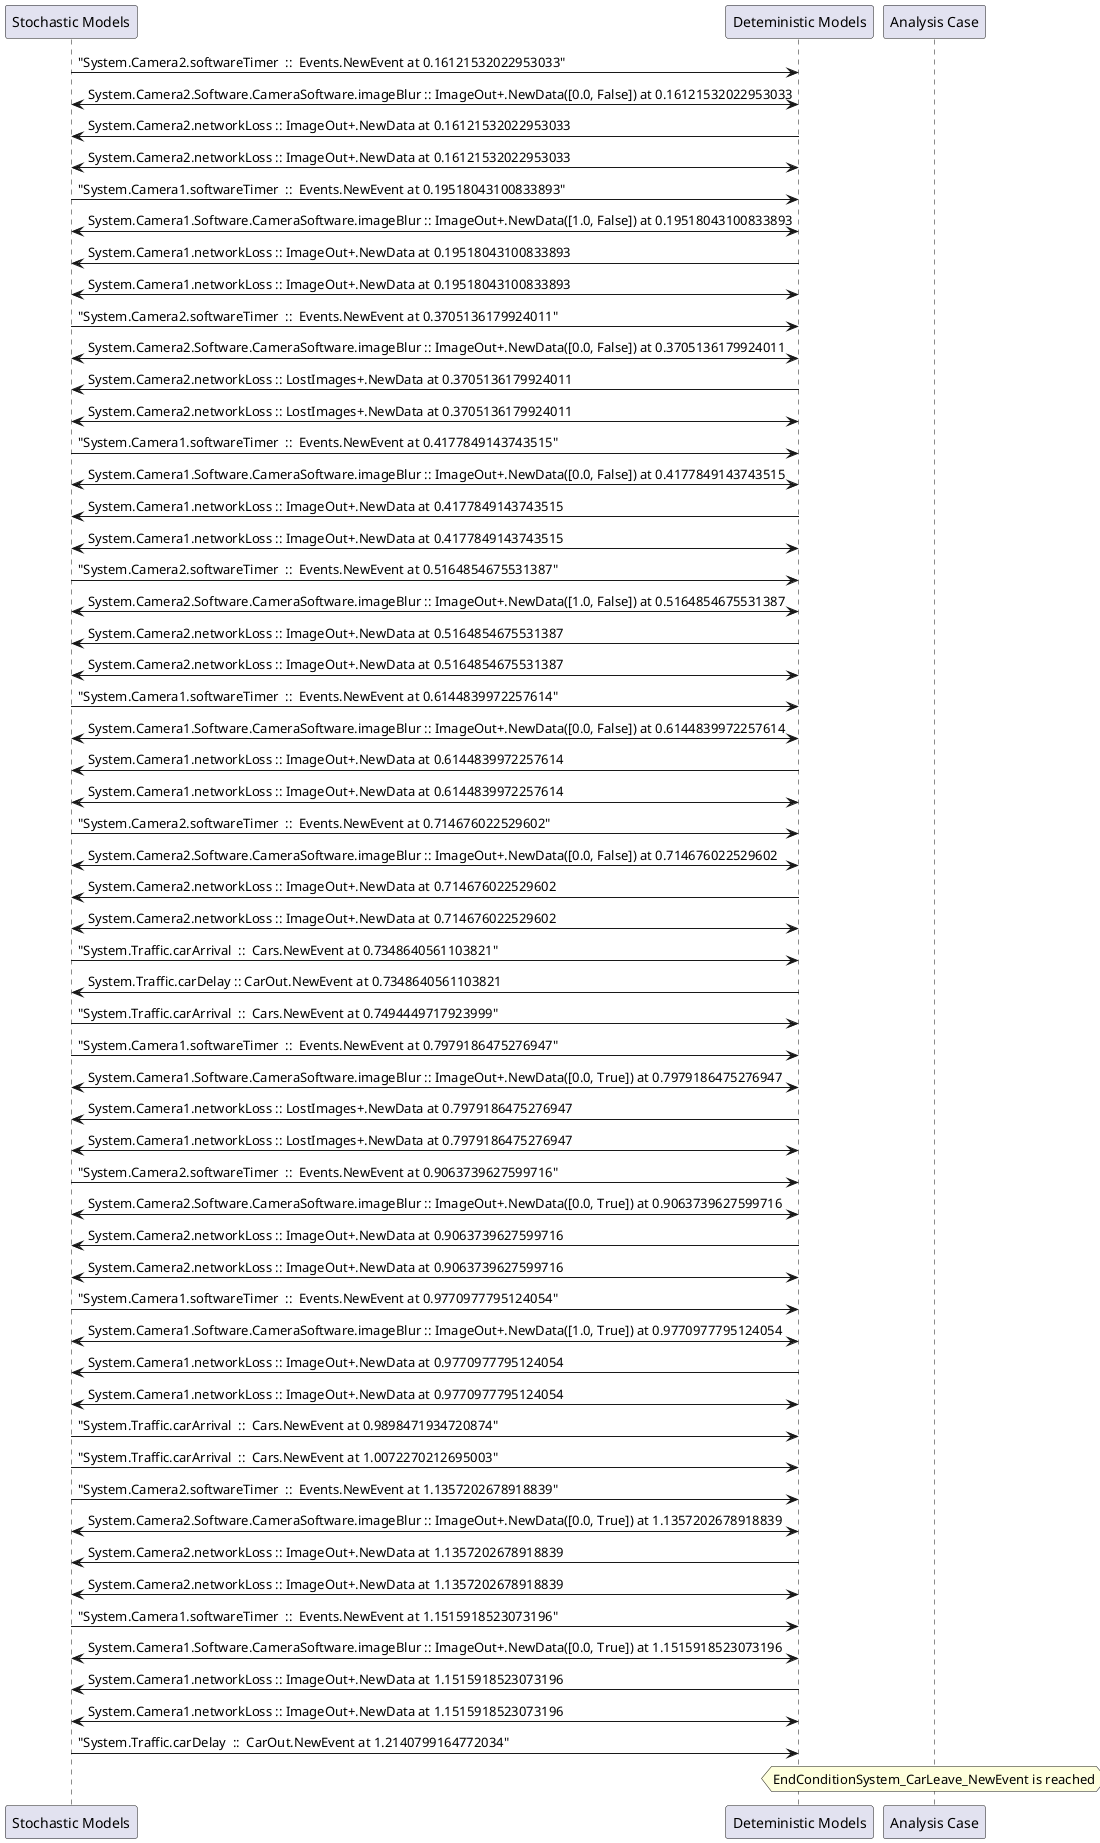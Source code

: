
	@startuml
	participant "Stochastic Models" as stochmodel
	participant "Deteministic Models" as detmodel
	participant "Analysis Case" as analysis
	{26377_stop} stochmodel -> detmodel : "System.Camera2.softwareTimer  ::  Events.NewEvent at 0.16121532022953033"
detmodel <-> stochmodel : System.Camera2.Software.CameraSoftware.imageBlur :: ImageOut+.NewData([0.0, False]) at 0.16121532022953033
detmodel -> stochmodel : System.Camera2.networkLoss :: ImageOut+.NewData at 0.16121532022953033
detmodel <-> stochmodel : System.Camera2.networkLoss :: ImageOut+.NewData at 0.16121532022953033
{26361_stop} stochmodel -> detmodel : "System.Camera1.softwareTimer  ::  Events.NewEvent at 0.19518043100833893"
detmodel <-> stochmodel : System.Camera1.Software.CameraSoftware.imageBlur :: ImageOut+.NewData([1.0, False]) at 0.19518043100833893
detmodel -> stochmodel : System.Camera1.networkLoss :: ImageOut+.NewData at 0.19518043100833893
detmodel <-> stochmodel : System.Camera1.networkLoss :: ImageOut+.NewData at 0.19518043100833893
{26378_stop} stochmodel -> detmodel : "System.Camera2.softwareTimer  ::  Events.NewEvent at 0.3705136179924011"
detmodel <-> stochmodel : System.Camera2.Software.CameraSoftware.imageBlur :: ImageOut+.NewData([0.0, False]) at 0.3705136179924011
detmodel -> stochmodel : System.Camera2.networkLoss :: LostImages+.NewData at 0.3705136179924011
detmodel <-> stochmodel : System.Camera2.networkLoss :: LostImages+.NewData at 0.3705136179924011
{26362_stop} stochmodel -> detmodel : "System.Camera1.softwareTimer  ::  Events.NewEvent at 0.4177849143743515"
detmodel <-> stochmodel : System.Camera1.Software.CameraSoftware.imageBlur :: ImageOut+.NewData([0.0, False]) at 0.4177849143743515
detmodel -> stochmodel : System.Camera1.networkLoss :: ImageOut+.NewData at 0.4177849143743515
detmodel <-> stochmodel : System.Camera1.networkLoss :: ImageOut+.NewData at 0.4177849143743515
{26379_stop} stochmodel -> detmodel : "System.Camera2.softwareTimer  ::  Events.NewEvent at 0.5164854675531387"
detmodel <-> stochmodel : System.Camera2.Software.CameraSoftware.imageBlur :: ImageOut+.NewData([1.0, False]) at 0.5164854675531387
detmodel -> stochmodel : System.Camera2.networkLoss :: ImageOut+.NewData at 0.5164854675531387
detmodel <-> stochmodel : System.Camera2.networkLoss :: ImageOut+.NewData at 0.5164854675531387
{26363_stop} stochmodel -> detmodel : "System.Camera1.softwareTimer  ::  Events.NewEvent at 0.6144839972257614"
detmodel <-> stochmodel : System.Camera1.Software.CameraSoftware.imageBlur :: ImageOut+.NewData([0.0, False]) at 0.6144839972257614
detmodel -> stochmodel : System.Camera1.networkLoss :: ImageOut+.NewData at 0.6144839972257614
detmodel <-> stochmodel : System.Camera1.networkLoss :: ImageOut+.NewData at 0.6144839972257614
{26380_stop} stochmodel -> detmodel : "System.Camera2.softwareTimer  ::  Events.NewEvent at 0.714676022529602"
detmodel <-> stochmodel : System.Camera2.Software.CameraSoftware.imageBlur :: ImageOut+.NewData([0.0, False]) at 0.714676022529602
detmodel -> stochmodel : System.Camera2.networkLoss :: ImageOut+.NewData at 0.714676022529602
detmodel <-> stochmodel : System.Camera2.networkLoss :: ImageOut+.NewData at 0.714676022529602
{26393_stop} stochmodel -> detmodel : "System.Traffic.carArrival  ::  Cars.NewEvent at 0.7348640561103821"
{26402_start} detmodel -> stochmodel : System.Traffic.carDelay :: CarOut.NewEvent at 0.7348640561103821
{26394_stop} stochmodel -> detmodel : "System.Traffic.carArrival  ::  Cars.NewEvent at 0.7494449717923999"
{26364_stop} stochmodel -> detmodel : "System.Camera1.softwareTimer  ::  Events.NewEvent at 0.7979186475276947"
detmodel <-> stochmodel : System.Camera1.Software.CameraSoftware.imageBlur :: ImageOut+.NewData([0.0, True]) at 0.7979186475276947
detmodel -> stochmodel : System.Camera1.networkLoss :: LostImages+.NewData at 0.7979186475276947
detmodel <-> stochmodel : System.Camera1.networkLoss :: LostImages+.NewData at 0.7979186475276947
{26381_stop} stochmodel -> detmodel : "System.Camera2.softwareTimer  ::  Events.NewEvent at 0.9063739627599716"
detmodel <-> stochmodel : System.Camera2.Software.CameraSoftware.imageBlur :: ImageOut+.NewData([0.0, True]) at 0.9063739627599716
detmodel -> stochmodel : System.Camera2.networkLoss :: ImageOut+.NewData at 0.9063739627599716
detmodel <-> stochmodel : System.Camera2.networkLoss :: ImageOut+.NewData at 0.9063739627599716
{26365_stop} stochmodel -> detmodel : "System.Camera1.softwareTimer  ::  Events.NewEvent at 0.9770977795124054"
detmodel <-> stochmodel : System.Camera1.Software.CameraSoftware.imageBlur :: ImageOut+.NewData([1.0, True]) at 0.9770977795124054
detmodel -> stochmodel : System.Camera1.networkLoss :: ImageOut+.NewData at 0.9770977795124054
detmodel <-> stochmodel : System.Camera1.networkLoss :: ImageOut+.NewData at 0.9770977795124054
{26395_stop} stochmodel -> detmodel : "System.Traffic.carArrival  ::  Cars.NewEvent at 0.9898471934720874"
{26396_stop} stochmodel -> detmodel : "System.Traffic.carArrival  ::  Cars.NewEvent at 1.0072270212695003"
{26382_stop} stochmodel -> detmodel : "System.Camera2.softwareTimer  ::  Events.NewEvent at 1.1357202678918839"
detmodel <-> stochmodel : System.Camera2.Software.CameraSoftware.imageBlur :: ImageOut+.NewData([0.0, True]) at 1.1357202678918839
detmodel -> stochmodel : System.Camera2.networkLoss :: ImageOut+.NewData at 1.1357202678918839
detmodel <-> stochmodel : System.Camera2.networkLoss :: ImageOut+.NewData at 1.1357202678918839
{26366_stop} stochmodel -> detmodel : "System.Camera1.softwareTimer  ::  Events.NewEvent at 1.1515918523073196"
detmodel <-> stochmodel : System.Camera1.Software.CameraSoftware.imageBlur :: ImageOut+.NewData([0.0, True]) at 1.1515918523073196
detmodel -> stochmodel : System.Camera1.networkLoss :: ImageOut+.NewData at 1.1515918523073196
detmodel <-> stochmodel : System.Camera1.networkLoss :: ImageOut+.NewData at 1.1515918523073196
{26402_stop} stochmodel -> detmodel : "System.Traffic.carDelay  ::  CarOut.NewEvent at 1.2140799164772034"
{26402_start} <-> {26402_stop} : delay
hnote over analysis 
EndConditionSystem_CarLeave_NewEvent is reached
endnote
@enduml